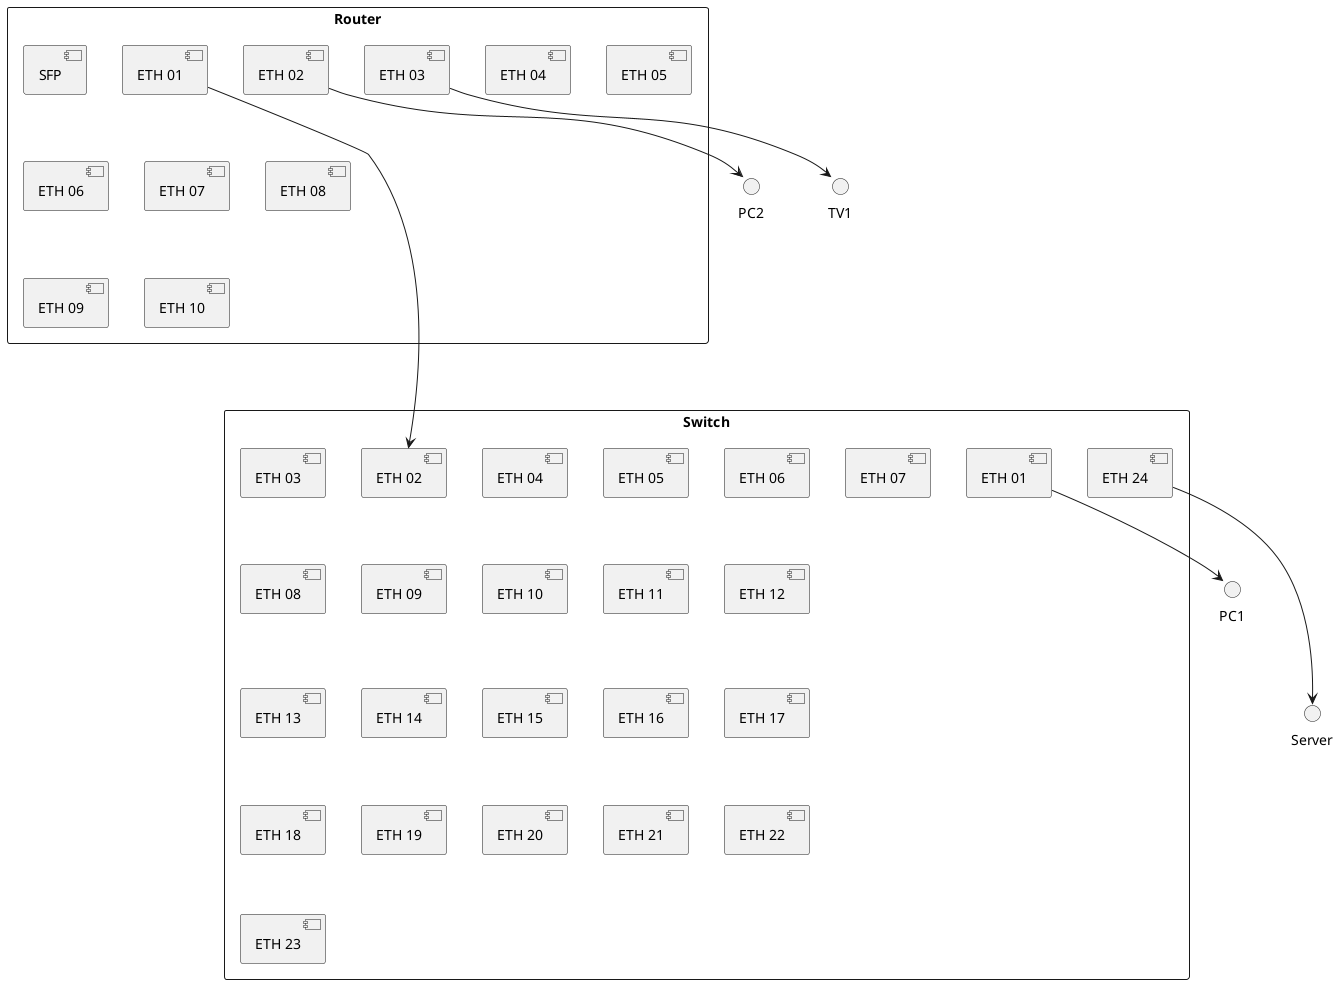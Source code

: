﻿@startuml
rectangle "Router" as RTR {
  [SFP] as SFP
  [ETH 01] as RTR01
  [ETH 02] as RTR02
  [ETH 03] as RTR03
  [ETH 04] as RTR04
  [ETH 05] as RTR05
  [ETH 06] as RTR06
  [ETH 07] as RTR07
  [ETH 08] as RTR08
  [ETH 09] as RTR09
  [ETH 10] as RTR10
}
rectangle "Switch" as SW {
  [ETH 01] as P01
  [ETH 02] as P02
  [ETH 03] as P03
  [ETH 04] as P04
  [ETH 05] as P05
  [ETH 06] as P06
  [ETH 07] as P07
  [ETH 08] as P08
  [ETH 09] as P09
  [ETH 10] as P10
  [ETH 11] as P11
  [ETH 12] as P12
  [ETH 13] as P13
  [ETH 14] as P14
  [ETH 15] as P15
  [ETH 16] as P16
  [ETH 17] as P17
  [ETH 18] as P18
  [ETH 19] as P19
  [ETH 20] as P20
  [ETH 21] as P21
  [ETH 22] as P22
  [ETH 23] as P23
  [ETH 24] as P24
}
RTR01 -----> P02
RTR02 --> PC2
RTR03 --> TV1
P01 --> PC1
P24 ---> Server
@enduml